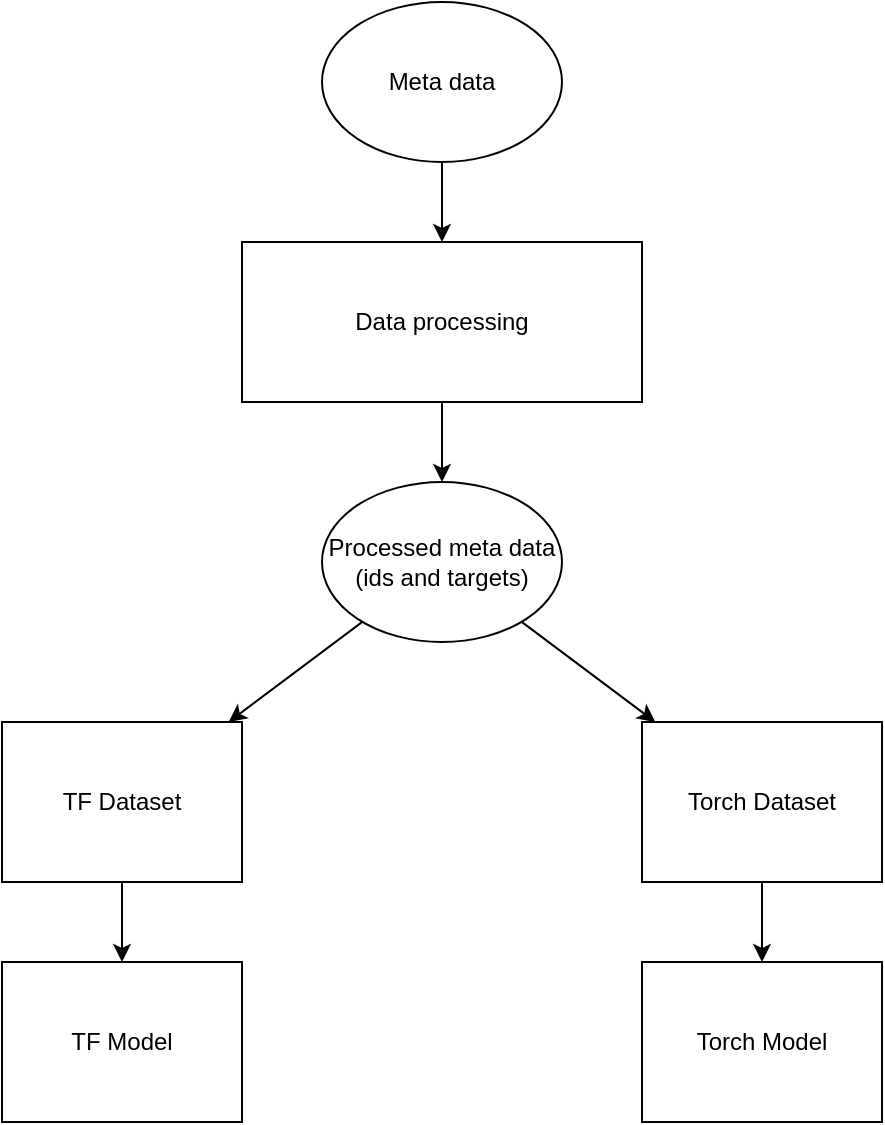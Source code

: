 <mxfile version="13.0.3" type="device"><diagram id="1bkPIOew3OkmP8uRRmnM" name="Page-1"><mxGraphModel dx="1352" dy="816" grid="1" gridSize="10" guides="1" tooltips="1" connect="1" arrows="1" fold="1" page="1" pageScale="1" pageWidth="850" pageHeight="1100" math="0" shadow="0"><root><mxCell id="0"/><mxCell id="1" parent="0"/><mxCell id="hqKihx8dWZk1HVAHcv12-1" value="Meta data" style="ellipse;whiteSpace=wrap;html=1;" vertex="1" parent="1"><mxGeometry x="320" y="120" width="120" height="80" as="geometry"/></mxCell><mxCell id="hqKihx8dWZk1HVAHcv12-3" value="Data processing" style="rounded=0;whiteSpace=wrap;html=1;" vertex="1" parent="1"><mxGeometry x="280" y="240" width="200" height="80" as="geometry"/></mxCell><mxCell id="hqKihx8dWZk1HVAHcv12-4" value="Processed meta data (ids and targets)" style="ellipse;whiteSpace=wrap;html=1;" vertex="1" parent="1"><mxGeometry x="320" y="360" width="120" height="80" as="geometry"/></mxCell><mxCell id="hqKihx8dWZk1HVAHcv12-5" value="TF Dataset" style="rounded=0;whiteSpace=wrap;html=1;" vertex="1" parent="1"><mxGeometry x="160" y="480" width="120" height="80" as="geometry"/></mxCell><mxCell id="hqKihx8dWZk1HVAHcv12-6" value="Torch Dataset" style="rounded=0;whiteSpace=wrap;html=1;" vertex="1" parent="1"><mxGeometry x="480" y="480" width="120" height="80" as="geometry"/></mxCell><mxCell id="hqKihx8dWZk1HVAHcv12-7" value="" style="endArrow=classic;html=1;" edge="1" parent="1" source="hqKihx8dWZk1HVAHcv12-1" target="hqKihx8dWZk1HVAHcv12-3"><mxGeometry width="50" height="50" relative="1" as="geometry"><mxPoint x="400" y="500" as="sourcePoint"/><mxPoint x="460" y="220" as="targetPoint"/></mxGeometry></mxCell><mxCell id="hqKihx8dWZk1HVAHcv12-8" value="" style="endArrow=classic;html=1;" edge="1" parent="1" source="hqKihx8dWZk1HVAHcv12-3" target="hqKihx8dWZk1HVAHcv12-4"><mxGeometry width="50" height="50" relative="1" as="geometry"><mxPoint x="400" y="500" as="sourcePoint"/><mxPoint x="450" y="450" as="targetPoint"/></mxGeometry></mxCell><mxCell id="hqKihx8dWZk1HVAHcv12-9" value="" style="endArrow=classic;html=1;" edge="1" parent="1" source="hqKihx8dWZk1HVAHcv12-4" target="hqKihx8dWZk1HVAHcv12-5"><mxGeometry width="50" height="50" relative="1" as="geometry"><mxPoint x="400" y="500" as="sourcePoint"/><mxPoint x="450" y="450" as="targetPoint"/></mxGeometry></mxCell><mxCell id="hqKihx8dWZk1HVAHcv12-10" value="" style="endArrow=classic;html=1;" edge="1" parent="1" source="hqKihx8dWZk1HVAHcv12-4" target="hqKihx8dWZk1HVAHcv12-6"><mxGeometry width="50" height="50" relative="1" as="geometry"><mxPoint x="400" y="500" as="sourcePoint"/><mxPoint x="450" y="450" as="targetPoint"/></mxGeometry></mxCell><mxCell id="hqKihx8dWZk1HVAHcv12-14" value="TF Model" style="rounded=0;whiteSpace=wrap;html=1;" vertex="1" parent="1"><mxGeometry x="160" y="600" width="120" height="80" as="geometry"/></mxCell><mxCell id="hqKihx8dWZk1HVAHcv12-15" value="Torch Model" style="rounded=0;whiteSpace=wrap;html=1;" vertex="1" parent="1"><mxGeometry x="480" y="600" width="120" height="80" as="geometry"/></mxCell><mxCell id="hqKihx8dWZk1HVAHcv12-16" value="" style="endArrow=classic;html=1;" edge="1" parent="1" source="hqKihx8dWZk1HVAHcv12-6" target="hqKihx8dWZk1HVAHcv12-15"><mxGeometry width="50" height="50" relative="1" as="geometry"><mxPoint x="400" y="650" as="sourcePoint"/><mxPoint x="450" y="600" as="targetPoint"/></mxGeometry></mxCell><mxCell id="hqKihx8dWZk1HVAHcv12-17" value="" style="endArrow=classic;html=1;" edge="1" parent="1" source="hqKihx8dWZk1HVAHcv12-5" target="hqKihx8dWZk1HVAHcv12-14"><mxGeometry width="50" height="50" relative="1" as="geometry"><mxPoint x="400" y="650" as="sourcePoint"/><mxPoint x="450" y="600" as="targetPoint"/></mxGeometry></mxCell></root></mxGraphModel></diagram></mxfile>